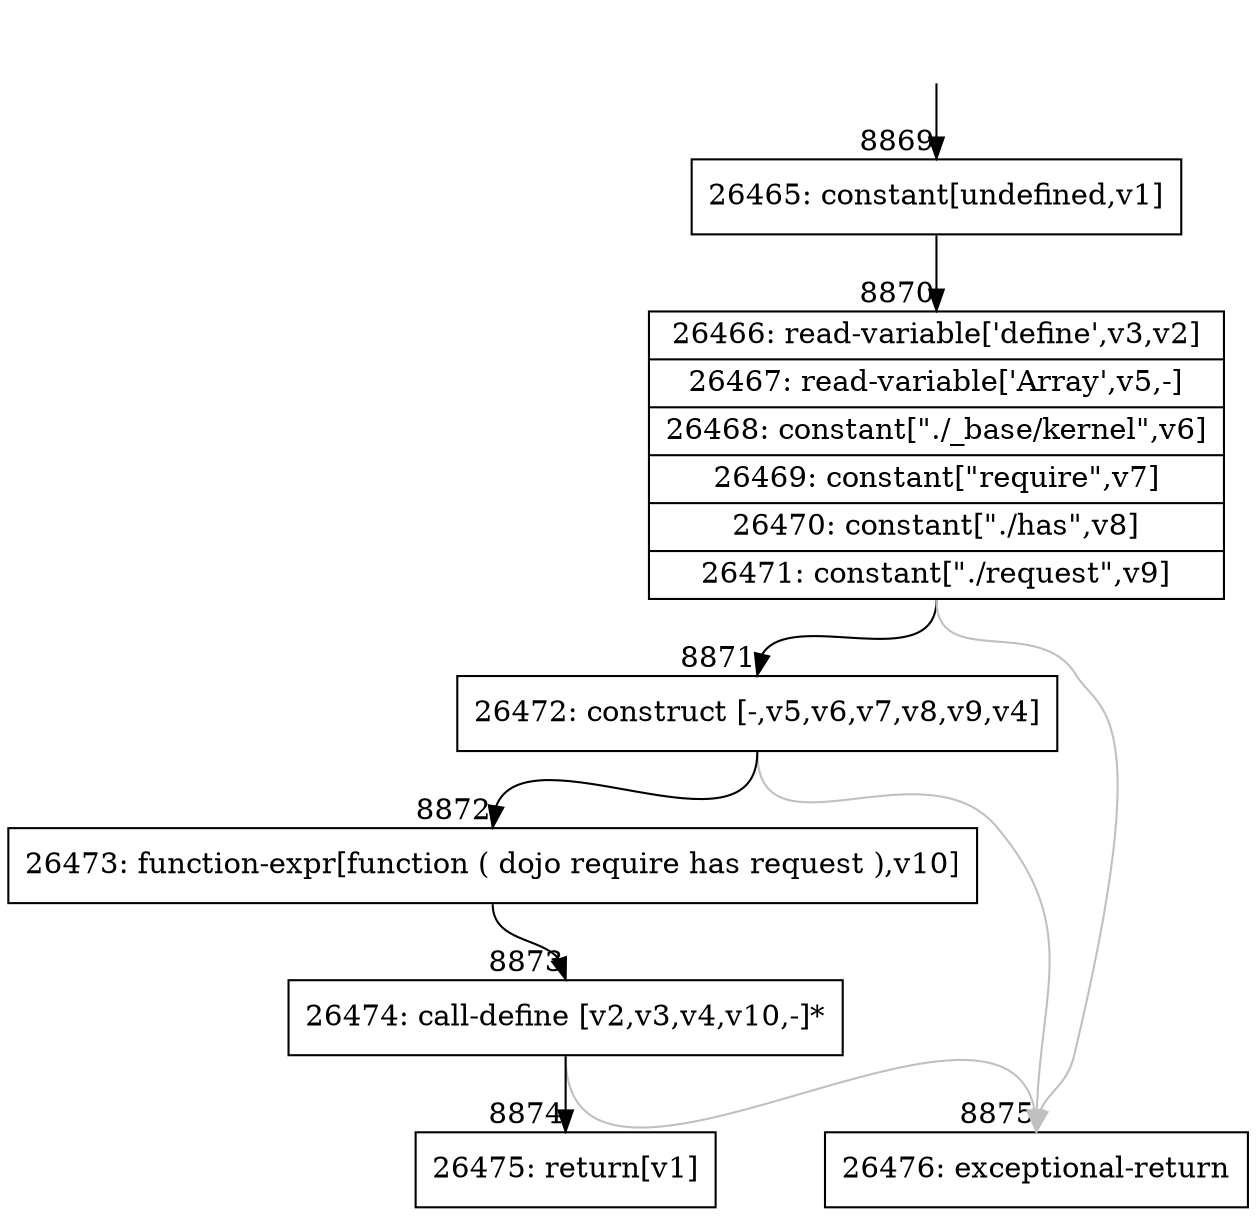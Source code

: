digraph {
rankdir="TD"
BB_entry588[shape=none,label=""];
BB_entry588 -> BB8869 [tailport=s, headport=n, headlabel="    8869"]
BB8869 [shape=record label="{26465: constant[undefined,v1]}" ] 
BB8869 -> BB8870 [tailport=s, headport=n, headlabel="      8870"]
BB8870 [shape=record label="{26466: read-variable['define',v3,v2]|26467: read-variable['Array',v5,-]|26468: constant[\"./_base/kernel\",v6]|26469: constant[\"require\",v7]|26470: constant[\"./has\",v8]|26471: constant[\"./request\",v9]}" ] 
BB8870 -> BB8871 [tailport=s, headport=n, headlabel="      8871"]
BB8870 -> BB8875 [tailport=s, headport=n, color=gray, headlabel="      8875"]
BB8871 [shape=record label="{26472: construct [-,v5,v6,v7,v8,v9,v4]}" ] 
BB8871 -> BB8872 [tailport=s, headport=n, headlabel="      8872"]
BB8871 -> BB8875 [tailport=s, headport=n, color=gray]
BB8872 [shape=record label="{26473: function-expr[function ( dojo require has request ),v10]}" ] 
BB8872 -> BB8873 [tailport=s, headport=n, headlabel="      8873"]
BB8873 [shape=record label="{26474: call-define [v2,v3,v4,v10,-]*}" ] 
BB8873 -> BB8874 [tailport=s, headport=n, headlabel="      8874"]
BB8873 -> BB8875 [tailport=s, headport=n, color=gray]
BB8874 [shape=record label="{26475: return[v1]}" ] 
BB8875 [shape=record label="{26476: exceptional-return}" ] 
//#$~ 12384
}
